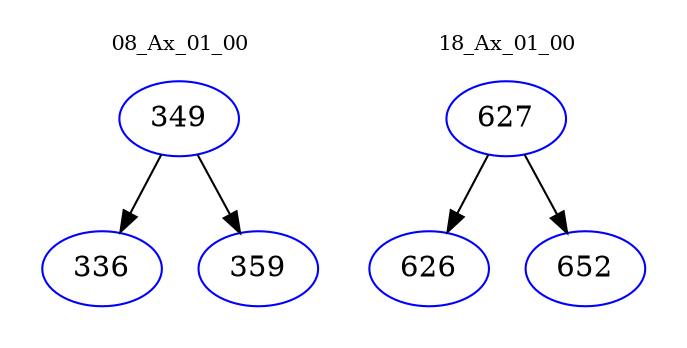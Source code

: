 digraph{
subgraph cluster_0 {
color = white
label = "08_Ax_01_00";
fontsize=10;
T0_349 [label="349", color="blue"]
T0_349 -> T0_336 [color="black"]
T0_336 [label="336", color="blue"]
T0_349 -> T0_359 [color="black"]
T0_359 [label="359", color="blue"]
}
subgraph cluster_1 {
color = white
label = "18_Ax_01_00";
fontsize=10;
T1_627 [label="627", color="blue"]
T1_627 -> T1_626 [color="black"]
T1_626 [label="626", color="blue"]
T1_627 -> T1_652 [color="black"]
T1_652 [label="652", color="blue"]
}
}
